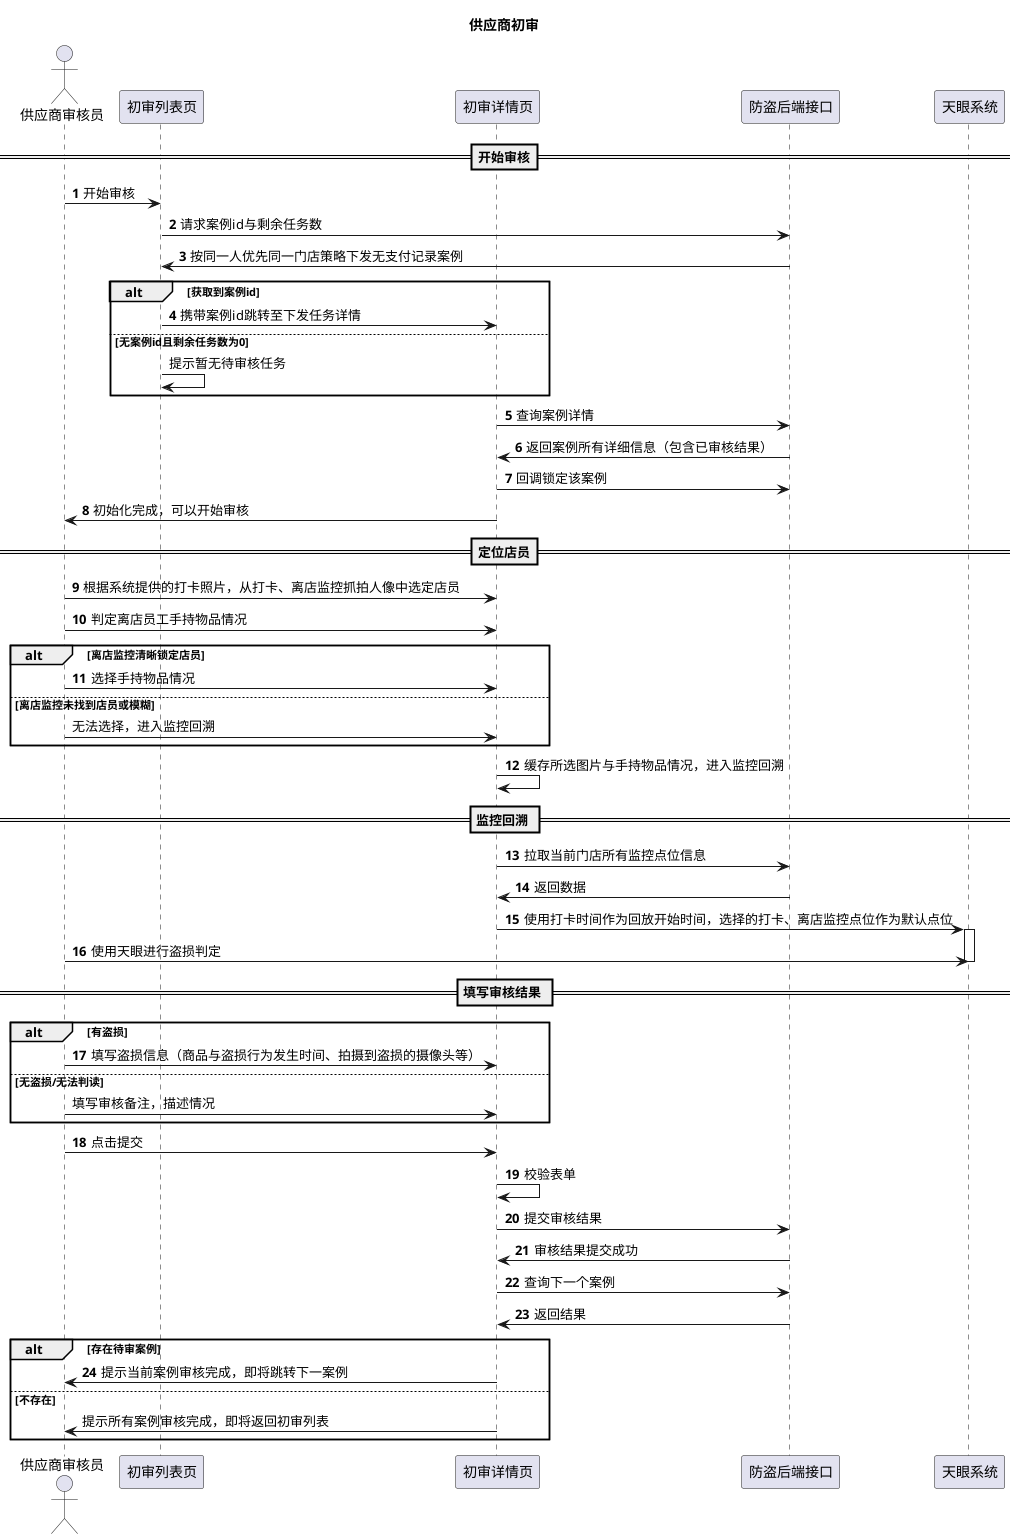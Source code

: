@startuml pageInter
autonumber

title 供应商初审
actor       供应商审核员        as User
participant 初审列表页           as List
participant 初审详情页           as Detail
participant 防盗后端接口        as Be
participant 天眼系统            as BliEyes

==开始审核==

User -> List: 开始审核
List -> Be: 请求案例id与剩余任务数
Be -> List: 按同一人优先同一门店策略下发无支付记录案例
alt 获取到案例id
  List -> Detail: 携带案例id跳转至下发任务详情
else 无案例id且剩余任务数为0
  autonumber stop
  List -> List: 提示暂无待审核任务
end
autonumber resume
Detail -> Be: 查询案例详情
Be -> Detail: 返回案例所有详细信息（包含已审核结果）
Detail -> Be: 回调锁定该案例
Detail -> User: 初始化完成，可以开始审核

==定位店员==

User -> Detail: 根据系统提供的打卡照片，从打卡、离店监控抓拍人像中选定店员
User -> Detail: 判定离店员工手持物品情况
alt 离店监控清晰锁定店员
  User -> Detail: 选择手持物品情况
else 离店监控未找到店员或模糊
  autonumber stop
  User -> Detail: 无法选择，进入监控回溯
end
autonumber resume
Detail -> Detail: 缓存所选图片与手持物品情况，进入监控回溯

== 监控回溯 ==

Detail -> Be: 拉取当前门店所有监控点位信息
Be -> Detail: 返回数据
Detail -> BliEyes: 使用打卡时间作为回放开始时间，选择的打卡、离店监控点位作为默认点位
activate BliEyes
User -> BliEyes: 使用天眼进行盗损判定
deactivate BliEyes

== 填写审核结果 ==

alt 有盗损
  User -> Detail: 填写盗损信息（商品与盗损行为发生时间、拍摄到盗损的摄像头等）
else 无盗损/无法判读
  autonumber stop
  User -> Detail: 填写审核备注，描述情况
end
autonumber resume
User -> Detail: 点击提交
Detail -> Detail: 校验表单
Detail -> Be: 提交审核结果
Be -> Detail: 审核结果提交成功
Detail -> Be: 查询下一个案例
Be -> Detail: 返回结果
alt 存在待审案例
Detail -> User: 提示当前案例审核完成，即将跳转下一案例
else 不存在
autonumber stop
Detail -> User: 提示所有案例审核完成，即将返回初审列表
end


@enduml
